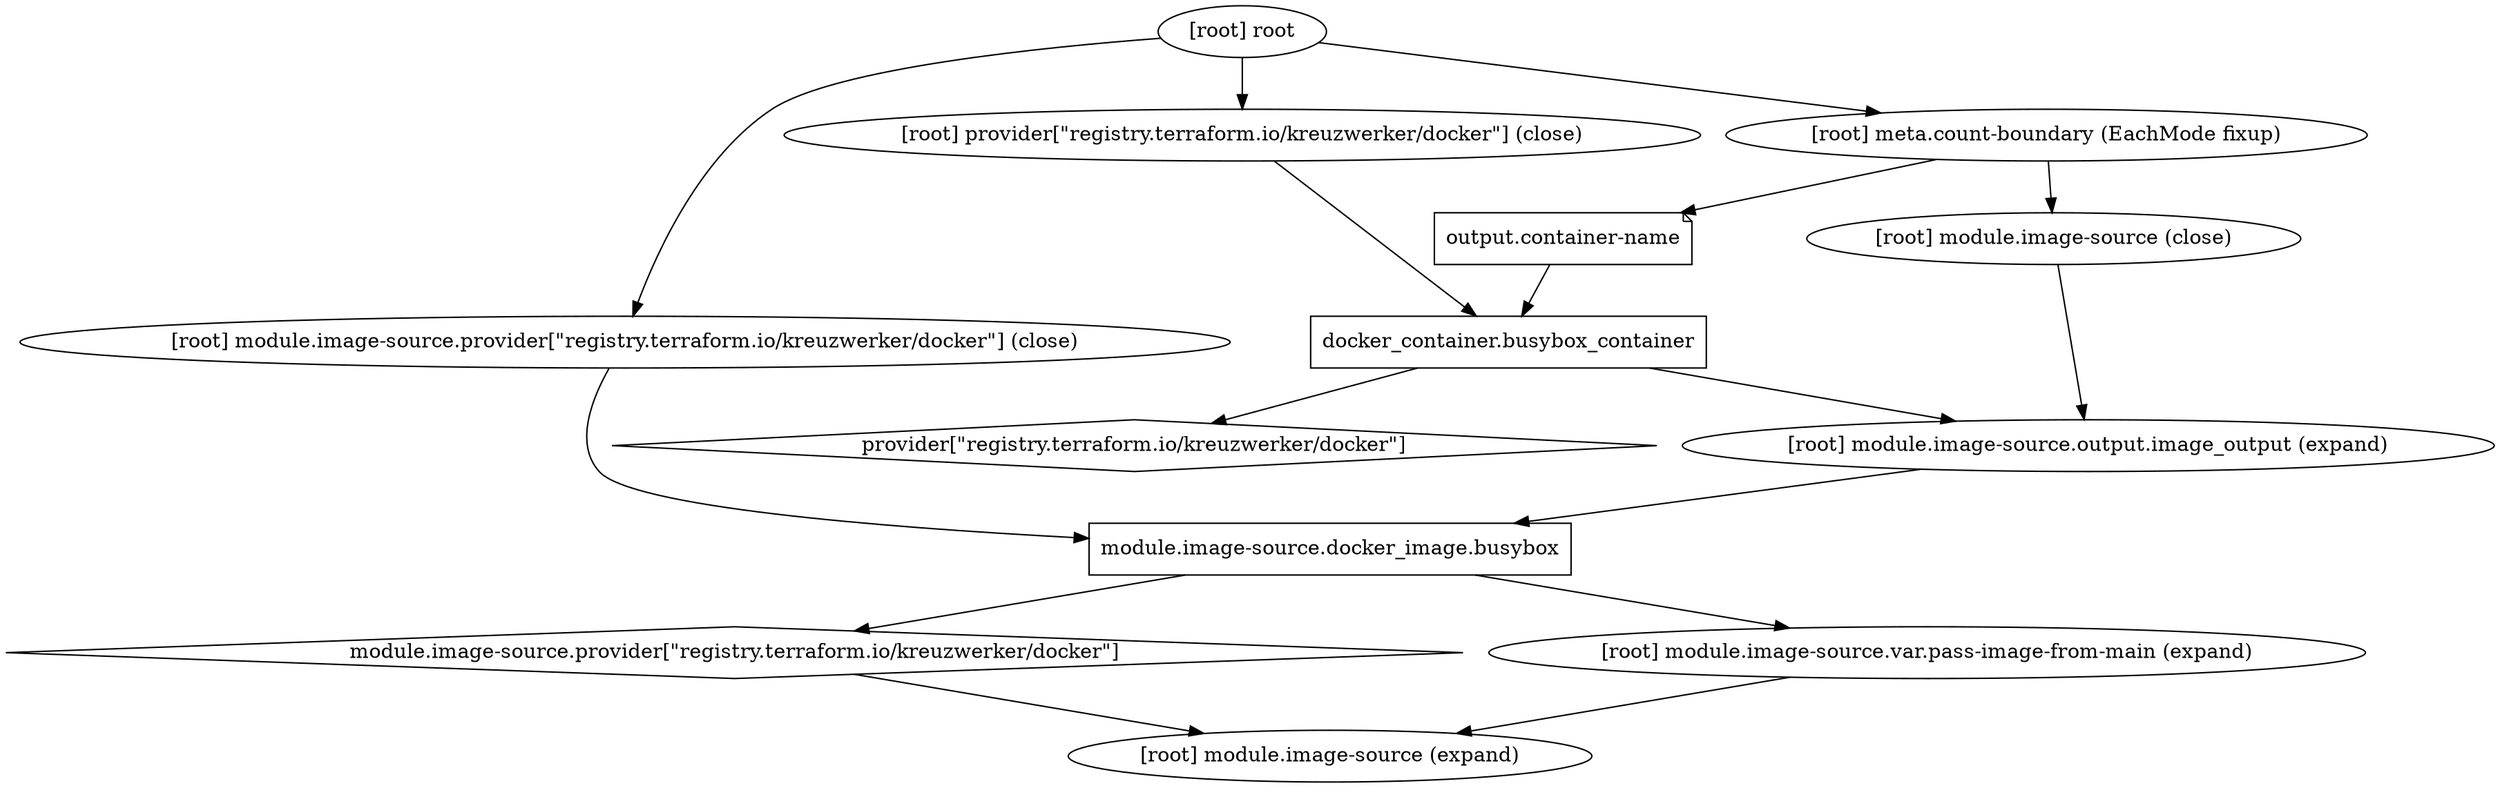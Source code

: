 digraph {
	compound = "true"
	newrank = "true"
	subgraph "root" {
		"[root] docker_container.busybox_container (expand)" [label = "docker_container.busybox_container", shape = "box"]
		"[root] module.image-source.docker_image.busybox (expand)" [label = "module.image-source.docker_image.busybox", shape = "box"]
		"[root] module.image-source.provider[\"registry.terraform.io/kreuzwerker/docker\"]" [label = "module.image-source.provider[\"registry.terraform.io/kreuzwerker/docker\"]", shape = "diamond"]
		"[root] output.container-name" [label = "output.container-name", shape = "note"]
		"[root] provider[\"registry.terraform.io/kreuzwerker/docker\"]" [label = "provider[\"registry.terraform.io/kreuzwerker/docker\"]", shape = "diamond"]
		"[root] docker_container.busybox_container (expand)" -> "[root] module.image-source.output.image_output (expand)"
		"[root] docker_container.busybox_container (expand)" -> "[root] provider[\"registry.terraform.io/kreuzwerker/docker\"]"
		"[root] meta.count-boundary (EachMode fixup)" -> "[root] module.image-source (close)"
		"[root] meta.count-boundary (EachMode fixup)" -> "[root] output.container-name"
		"[root] module.image-source (close)" -> "[root] module.image-source.output.image_output (expand)"
		"[root] module.image-source.docker_image.busybox (expand)" -> "[root] module.image-source.provider[\"registry.terraform.io/kreuzwerker/docker\"]"
		"[root] module.image-source.docker_image.busybox (expand)" -> "[root] module.image-source.var.pass-image-from-main (expand)"
		"[root] module.image-source.output.image_output (expand)" -> "[root] module.image-source.docker_image.busybox (expand)"
		"[root] module.image-source.provider[\"registry.terraform.io/kreuzwerker/docker\"] (close)" -> "[root] module.image-source.docker_image.busybox (expand)"
		"[root] module.image-source.provider[\"registry.terraform.io/kreuzwerker/docker\"]" -> "[root] module.image-source (expand)"
		"[root] module.image-source.var.pass-image-from-main (expand)" -> "[root] module.image-source (expand)"
		"[root] output.container-name" -> "[root] docker_container.busybox_container (expand)"
		"[root] provider[\"registry.terraform.io/kreuzwerker/docker\"] (close)" -> "[root] docker_container.busybox_container (expand)"
		"[root] root" -> "[root] meta.count-boundary (EachMode fixup)"
		"[root] root" -> "[root] module.image-source.provider[\"registry.terraform.io/kreuzwerker/docker\"] (close)"
		"[root] root" -> "[root] provider[\"registry.terraform.io/kreuzwerker/docker\"] (close)"
	}
}

